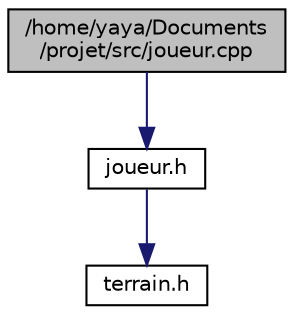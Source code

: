 digraph "/home/yaya/Documents/projet/src/joueur.cpp"
{
 // LATEX_PDF_SIZE
  edge [fontname="Helvetica",fontsize="10",labelfontname="Helvetica",labelfontsize="10"];
  node [fontname="Helvetica",fontsize="10",shape=record];
  Node1 [label="/home/yaya/Documents\l/projet/src/joueur.cpp",height=0.2,width=0.4,color="black", fillcolor="grey75", style="filled", fontcolor="black",tooltip=" "];
  Node1 -> Node2 [color="midnightblue",fontsize="10",style="solid"];
  Node2 [label="joueur.h",height=0.2,width=0.4,color="black", fillcolor="white", style="filled",URL="$joueur_8h.html",tooltip=" "];
  Node2 -> Node3 [color="midnightblue",fontsize="10",style="solid"];
  Node3 [label="terrain.h",height=0.2,width=0.4,color="black", fillcolor="white", style="filled",URL="$terrain_8h.html",tooltip=" "];
}
